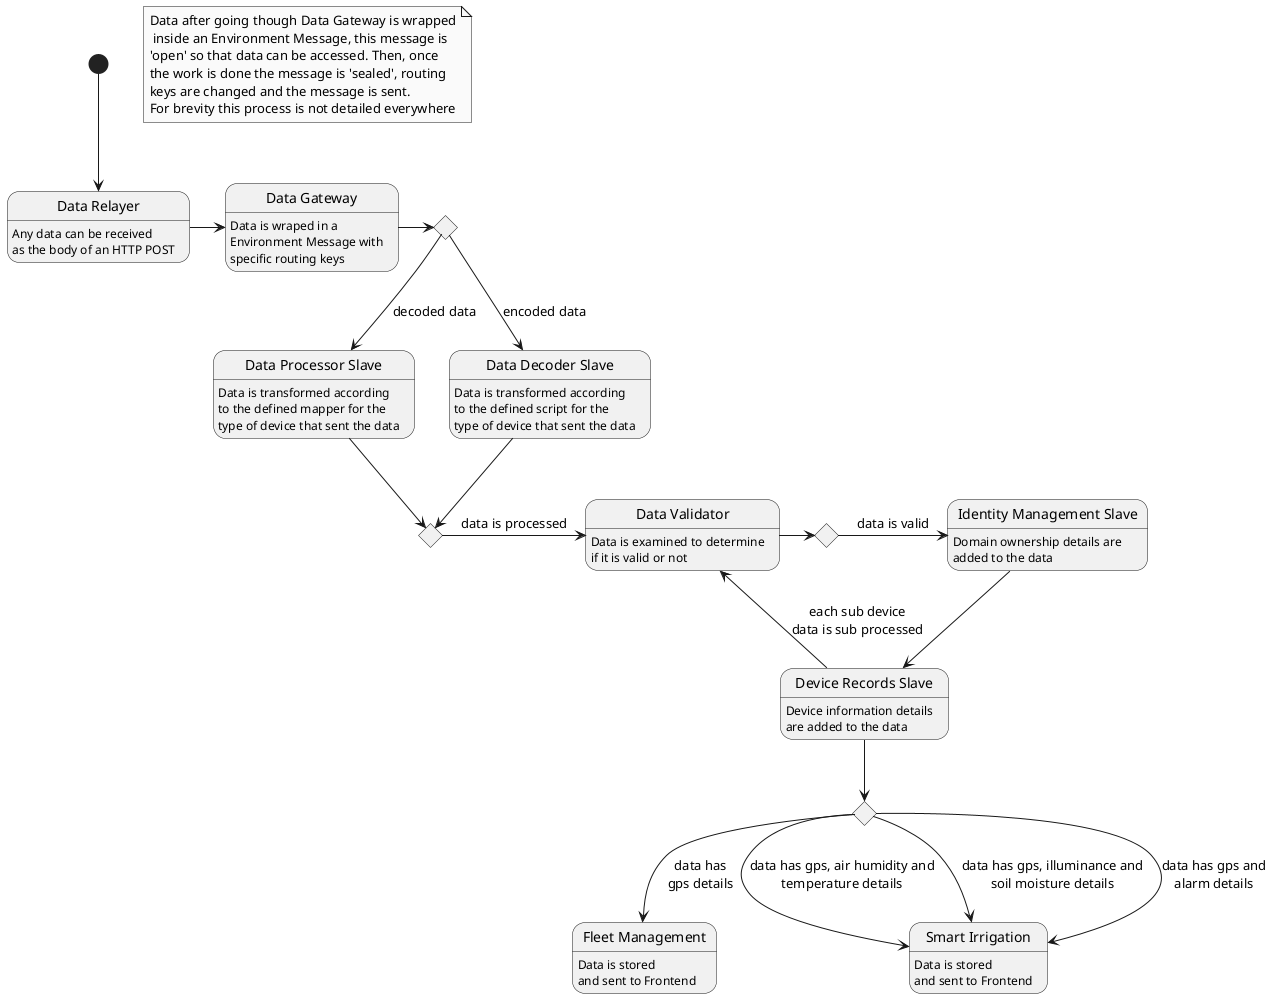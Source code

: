 @startuml data-flow
'left to right direction
skinparam Monochrome true

note "Data after going though Data Gateway is wrapped\n inside an Environment Message, this message is\n'open' so that data can be accessed. Then, once\nthe work is done the message is 'sealed', routing\nkeys are changed and the message is sent.\nFor brevity this process is not detailed everywhere" as N1

state "Data Relayer" as DataRelayer
state "Data Gateway" as DataGateway
state decoded_or_encoded <<choice>>
state "Data Processor Slave" as Processor
state "Data Decoder Slave" as Decoder
state is_processed <<choice>>
state "Identity Management Slave" as Identity
state is_valid <<choice>>
state "Data Validator" as Validator
state "Device Records Slave" as Records
state has_gps <<choice>>
state "Fleet Management" as Fleet
state "Smart Irrigation" as Irrigation

DataRelayer : Any data can be received
DataRelayer : as the body of an HTTP POST

DataGateway : Data is wraped in a
DataGateway : Environment Message with
DataGateway : specific routing keys

Processor : Data is transformed according
Processor : to the defined mapper for the
Processor : type of device that sent the data

Decoder : Data is transformed according
Decoder : to the defined script for the
Decoder : type of device that sent the data

Identity : Domain ownership details are
Identity : added to the data

Validator : Data is examined to determine
Validator : if it is valid or not

Records : Device information details
Records : are added to the data

Fleet : Data is stored
Fleet : and sent to Frontend

Irrigation: Data is stored
Irrigation: and sent to Frontend

[*] --> DataRelayer
DataRelayer -> DataGateway
DataGateway -> decoded_or_encoded
decoded_or_encoded --> Processor : decoded data
decoded_or_encoded --> Decoder : encoded data
Decoder --> is_processed
Processor --> is_processed

is_processed -> Validator : data is processed

Validator -> is_valid

is_valid -> Identity : data is valid

Identity --> Records

Records --> has_gps

has_gps --> Fleet : data has\ngps details

has_gps --> Irrigation : data has gps, air humidity and\ntemperature details
has_gps --> Irrigation : data has gps, illuminance and\nsoil moisture details
has_gps --> Irrigation : data has gps and\nalarm details

Records --> Validator : each sub device\ndata is sub processed

@enduml
